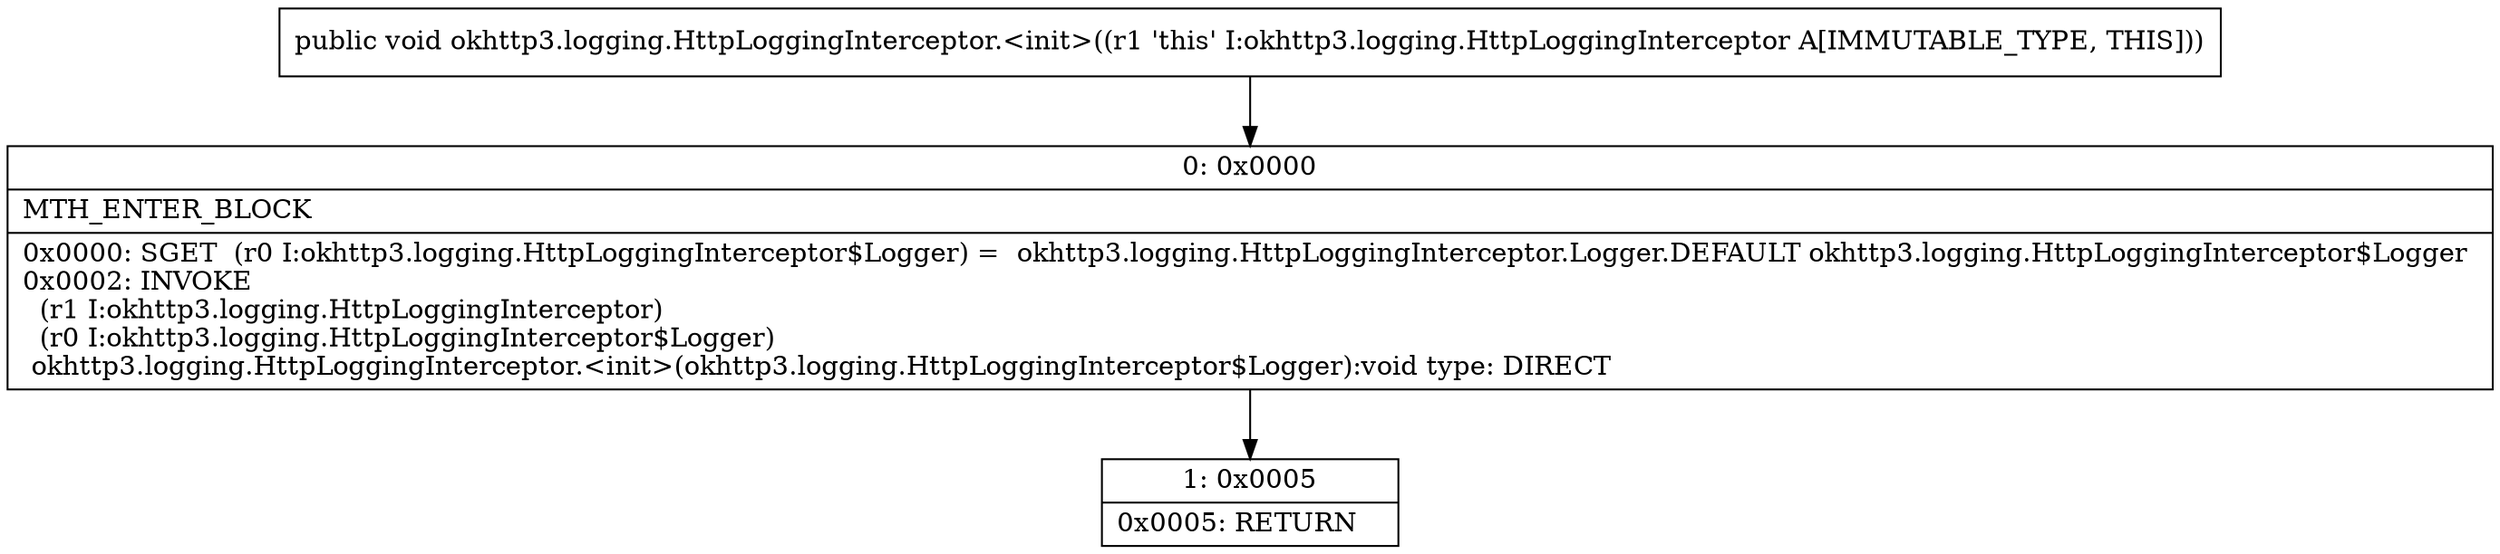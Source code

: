 digraph "CFG forokhttp3.logging.HttpLoggingInterceptor.\<init\>()V" {
Node_0 [shape=record,label="{0\:\ 0x0000|MTH_ENTER_BLOCK\l|0x0000: SGET  (r0 I:okhttp3.logging.HttpLoggingInterceptor$Logger) =  okhttp3.logging.HttpLoggingInterceptor.Logger.DEFAULT okhttp3.logging.HttpLoggingInterceptor$Logger \l0x0002: INVOKE  \l  (r1 I:okhttp3.logging.HttpLoggingInterceptor)\l  (r0 I:okhttp3.logging.HttpLoggingInterceptor$Logger)\l okhttp3.logging.HttpLoggingInterceptor.\<init\>(okhttp3.logging.HttpLoggingInterceptor$Logger):void type: DIRECT \l}"];
Node_1 [shape=record,label="{1\:\ 0x0005|0x0005: RETURN   \l}"];
MethodNode[shape=record,label="{public void okhttp3.logging.HttpLoggingInterceptor.\<init\>((r1 'this' I:okhttp3.logging.HttpLoggingInterceptor A[IMMUTABLE_TYPE, THIS])) }"];
MethodNode -> Node_0;
Node_0 -> Node_1;
}

